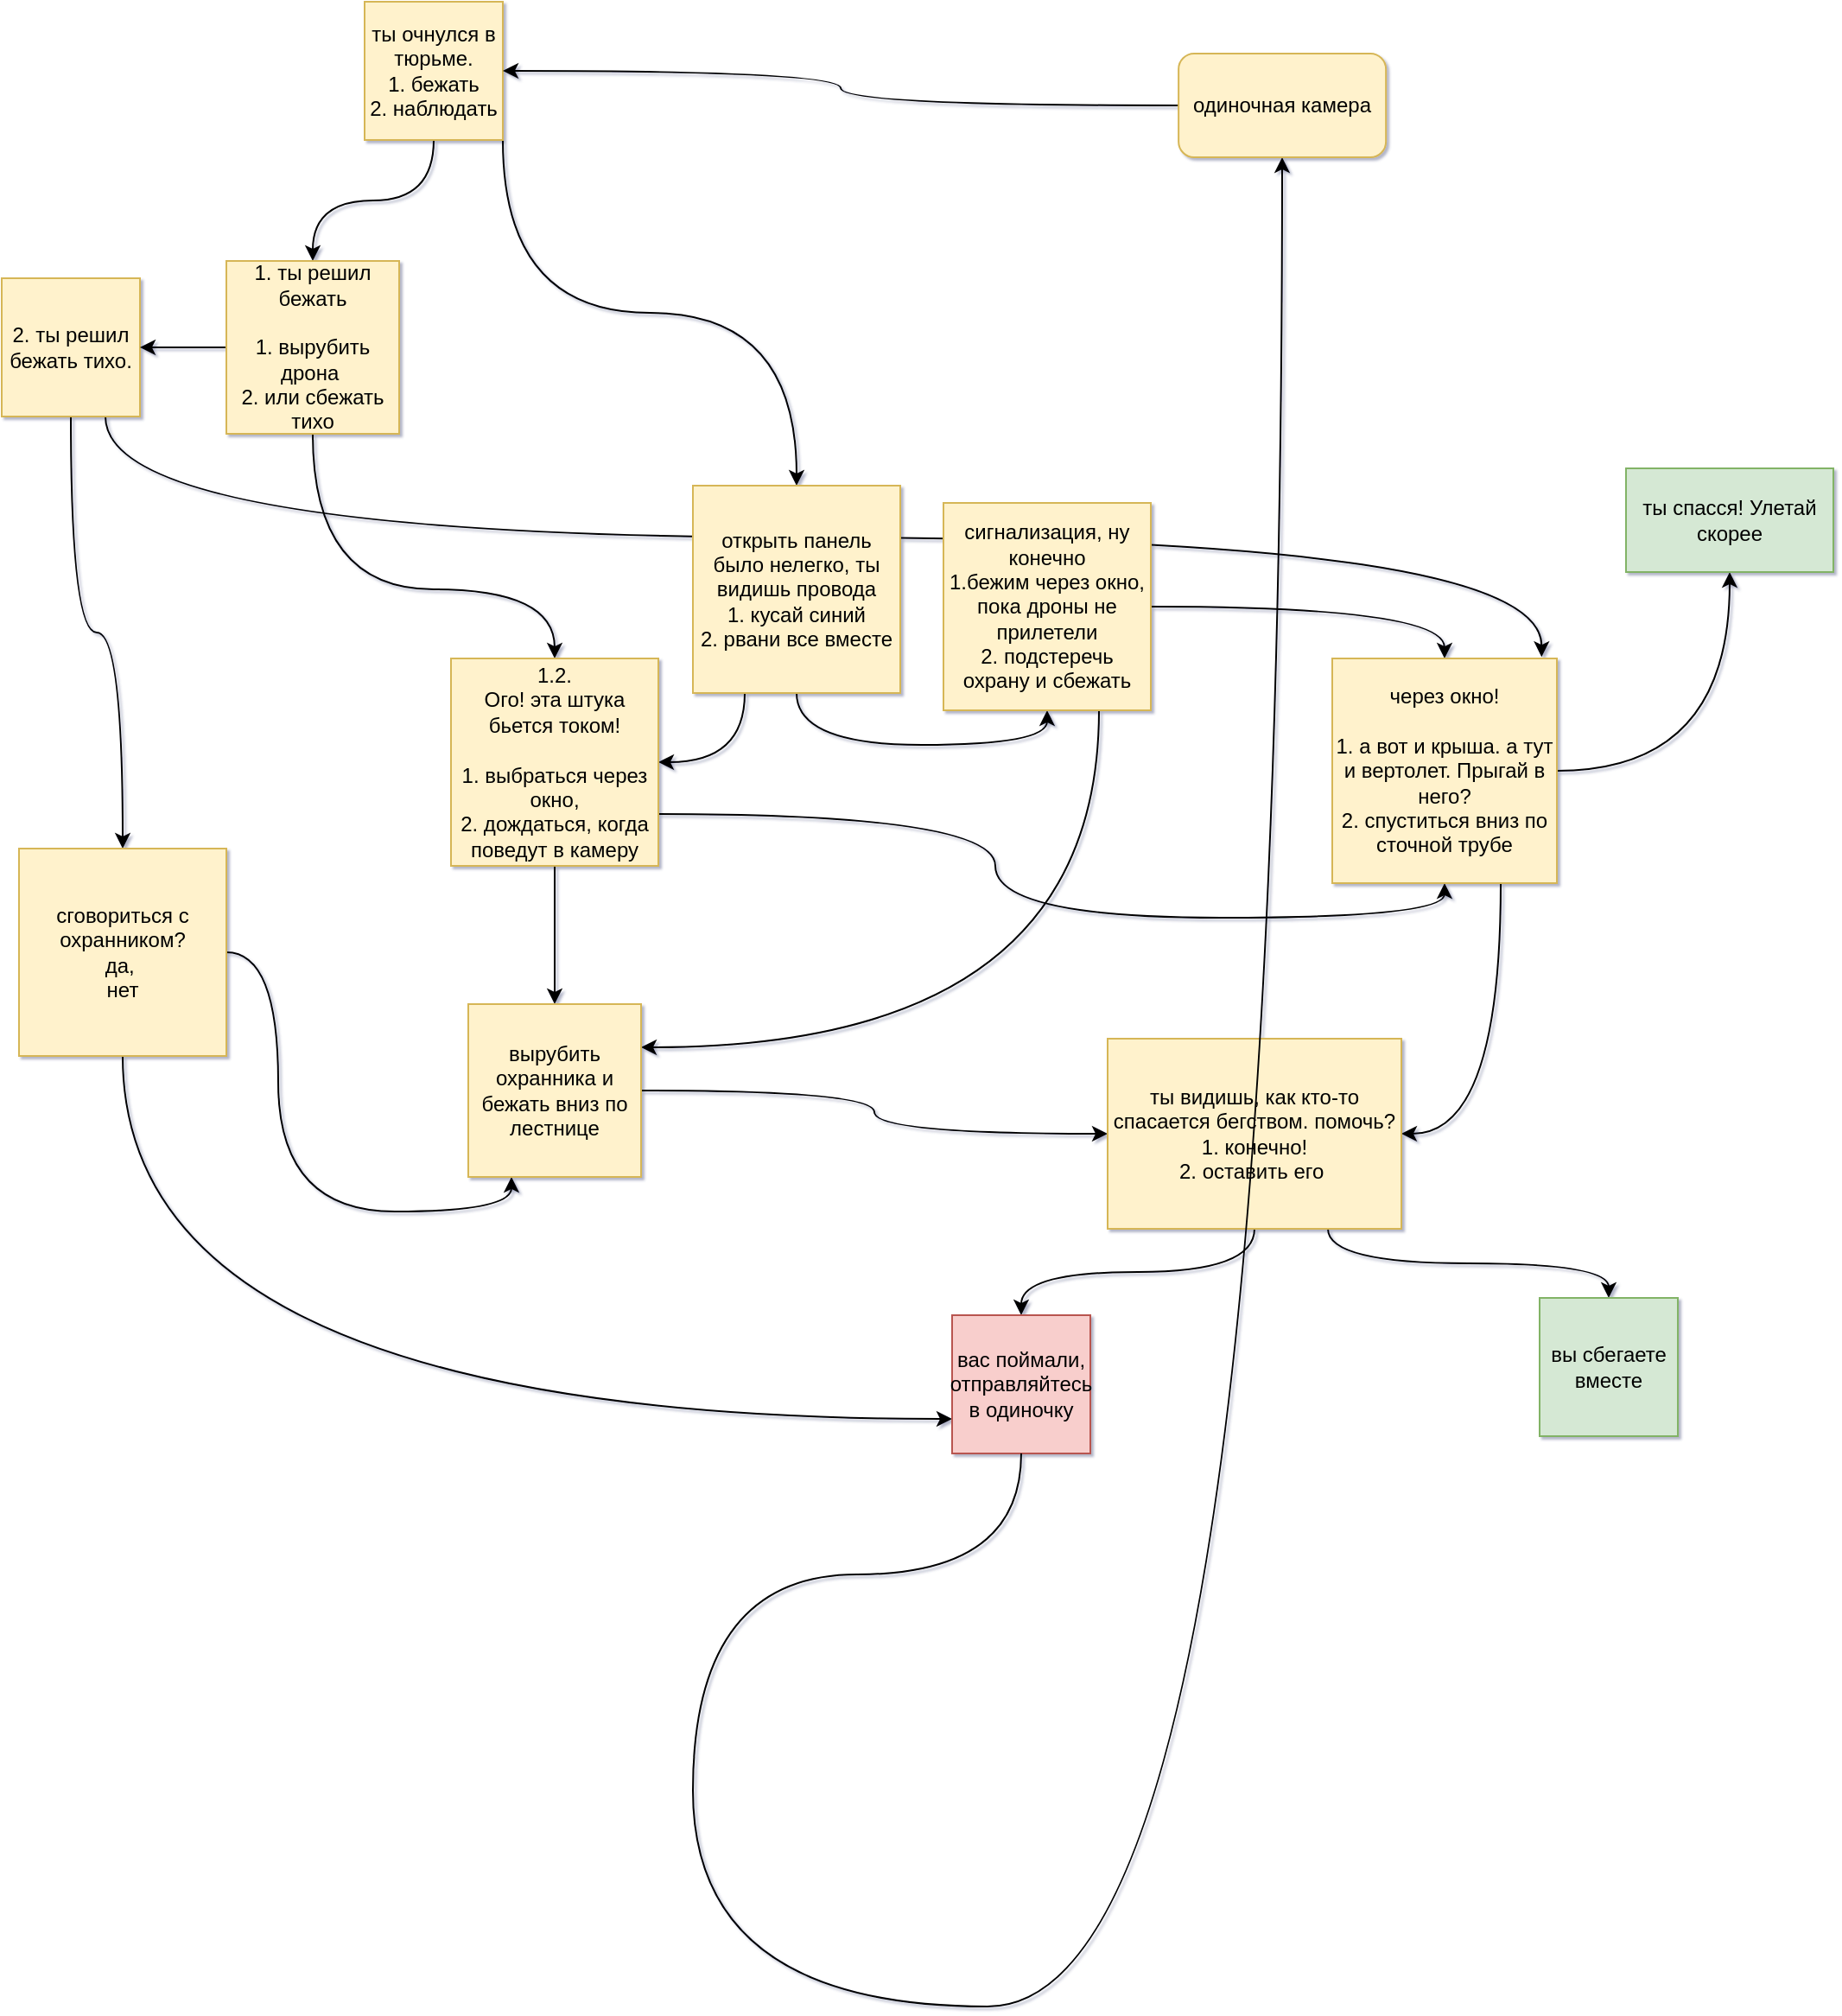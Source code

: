 <mxfile version="13.10.2" type="github">
  <diagram id="MCoECfVCoOh9HcjXjtBz" name="Page-1">
    <mxGraphModel dx="1384" dy="773" grid="1" gridSize="10" guides="1" tooltips="1" connect="1" arrows="1" fold="1" page="1" pageScale="1" pageWidth="1169" pageHeight="827" background="none" math="0" shadow="1">
      <root>
        <mxCell id="0" />
        <mxCell id="1" parent="0" />
        <mxCell id="U4ozedeX-4zujju5WsK9-7" style="edgeStyle=orthogonalEdgeStyle;orthogonalLoop=1;jettySize=auto;html=1;exitX=0.5;exitY=1;exitDx=0;exitDy=0;curved=1;" edge="1" parent="1" source="U4ozedeX-4zujju5WsK9-1" target="U4ozedeX-4zujju5WsK9-3">
          <mxGeometry relative="1" as="geometry" />
        </mxCell>
        <mxCell id="U4ozedeX-4zujju5WsK9-57" style="edgeStyle=orthogonalEdgeStyle;curved=1;rounded=0;orthogonalLoop=1;jettySize=auto;html=1;exitX=1;exitY=1;exitDx=0;exitDy=0;" edge="1" parent="1" source="U4ozedeX-4zujju5WsK9-1" target="U4ozedeX-4zujju5WsK9-4">
          <mxGeometry relative="1" as="geometry" />
        </mxCell>
        <mxCell id="U4ozedeX-4zujju5WsK9-1" value="ты очнулся в тюрьме.&lt;br&gt;1. бежать&lt;br&gt;2. наблюдать" style="whiteSpace=wrap;html=1;aspect=fixed;fillColor=#fff2cc;strokeColor=#d6b656;" vertex="1" parent="1">
          <mxGeometry x="210" y="70" width="80" height="80" as="geometry" />
        </mxCell>
        <mxCell id="U4ozedeX-4zujju5WsK9-15" style="edgeStyle=orthogonalEdgeStyle;orthogonalLoop=1;jettySize=auto;html=1;exitX=0.5;exitY=1;exitDx=0;exitDy=0;curved=1;" edge="1" parent="1" source="U4ozedeX-4zujju5WsK9-2" target="U4ozedeX-4zujju5WsK9-14">
          <mxGeometry relative="1" as="geometry" />
        </mxCell>
        <mxCell id="U4ozedeX-4zujju5WsK9-56" style="edgeStyle=orthogonalEdgeStyle;curved=1;rounded=0;orthogonalLoop=1;jettySize=auto;html=1;exitX=0.75;exitY=1;exitDx=0;exitDy=0;entryX=0.932;entryY=-0.007;entryDx=0;entryDy=0;entryPerimeter=0;" edge="1" parent="1" source="U4ozedeX-4zujju5WsK9-2" target="U4ozedeX-4zujju5WsK9-33">
          <mxGeometry relative="1" as="geometry" />
        </mxCell>
        <mxCell id="U4ozedeX-4zujju5WsK9-2" value="2. ты решил бежать тихо." style="whiteSpace=wrap;html=1;aspect=fixed;fillColor=#fff2cc;strokeColor=#d6b656;" vertex="1" parent="1">
          <mxGeometry y="230" width="80" height="80" as="geometry" />
        </mxCell>
        <mxCell id="U4ozedeX-4zujju5WsK9-9" style="edgeStyle=orthogonalEdgeStyle;orthogonalLoop=1;jettySize=auto;html=1;exitX=0;exitY=0.5;exitDx=0;exitDy=0;entryX=1;entryY=0.5;entryDx=0;entryDy=0;curved=1;" edge="1" parent="1" source="U4ozedeX-4zujju5WsK9-3" target="U4ozedeX-4zujju5WsK9-2">
          <mxGeometry relative="1" as="geometry" />
        </mxCell>
        <mxCell id="U4ozedeX-4zujju5WsK9-10" style="edgeStyle=orthogonalEdgeStyle;orthogonalLoop=1;jettySize=auto;html=1;exitX=0.5;exitY=1;exitDx=0;exitDy=0;curved=1;" edge="1" parent="1" source="U4ozedeX-4zujju5WsK9-3" target="U4ozedeX-4zujju5WsK9-6">
          <mxGeometry relative="1" as="geometry">
            <Array as="points">
              <mxPoint x="180" y="410" />
              <mxPoint x="320" y="410" />
            </Array>
          </mxGeometry>
        </mxCell>
        <mxCell id="U4ozedeX-4zujju5WsK9-3" value="1. ты решил бежать&lt;br&gt;&lt;br&gt;1. вырубить дрона&amp;nbsp;&lt;br&gt;2. или сбежать тихо" style="whiteSpace=wrap;html=1;aspect=fixed;fillColor=#fff2cc;strokeColor=#d6b656;" vertex="1" parent="1">
          <mxGeometry x="130" y="220" width="100" height="100" as="geometry" />
        </mxCell>
        <mxCell id="U4ozedeX-4zujju5WsK9-23" style="edgeStyle=orthogonalEdgeStyle;orthogonalLoop=1;jettySize=auto;html=1;exitX=0.5;exitY=1;exitDx=0;exitDy=0;entryX=0.5;entryY=1;entryDx=0;entryDy=0;curved=1;" edge="1" parent="1" source="U4ozedeX-4zujju5WsK9-4" target="U4ozedeX-4zujju5WsK9-21">
          <mxGeometry relative="1" as="geometry" />
        </mxCell>
        <mxCell id="U4ozedeX-4zujju5WsK9-58" style="edgeStyle=orthogonalEdgeStyle;curved=1;rounded=0;orthogonalLoop=1;jettySize=auto;html=1;exitX=0.25;exitY=1;exitDx=0;exitDy=0;" edge="1" parent="1" source="U4ozedeX-4zujju5WsK9-4" target="U4ozedeX-4zujju5WsK9-6">
          <mxGeometry relative="1" as="geometry" />
        </mxCell>
        <mxCell id="U4ozedeX-4zujju5WsK9-4" value="открыть панель было нелегко, ты видишь провода&lt;br&gt;1. кусай синий&lt;br&gt;2. рвани все вместе" style="whiteSpace=wrap;html=1;aspect=fixed;fillColor=#fff2cc;strokeColor=#d6b656;" vertex="1" parent="1">
          <mxGeometry x="400" y="350" width="120" height="120" as="geometry" />
        </mxCell>
        <mxCell id="U4ozedeX-4zujju5WsK9-27" style="edgeStyle=orthogonalEdgeStyle;orthogonalLoop=1;jettySize=auto;html=1;exitX=0.5;exitY=1;exitDx=0;exitDy=0;curved=1;" edge="1" parent="1" source="U4ozedeX-4zujju5WsK9-6" target="U4ozedeX-4zujju5WsK9-28">
          <mxGeometry relative="1" as="geometry">
            <mxPoint x="320" y="650" as="targetPoint" />
          </mxGeometry>
        </mxCell>
        <mxCell id="U4ozedeX-4zujju5WsK9-31" style="edgeStyle=orthogonalEdgeStyle;orthogonalLoop=1;jettySize=auto;html=1;exitX=1;exitY=0.75;exitDx=0;exitDy=0;entryX=0.5;entryY=1;entryDx=0;entryDy=0;curved=1;" edge="1" parent="1" source="U4ozedeX-4zujju5WsK9-6" target="U4ozedeX-4zujju5WsK9-33">
          <mxGeometry relative="1" as="geometry">
            <mxPoint x="760" y="550" as="targetPoint" />
          </mxGeometry>
        </mxCell>
        <mxCell id="U4ozedeX-4zujju5WsK9-6" value="1.2.&lt;br&gt;Ого! эта штука бьется током!&lt;br&gt;&lt;br&gt;1. выбраться через окно,&lt;br&gt;2. дождаться, когда поведут в камеру" style="whiteSpace=wrap;html=1;aspect=fixed;fillColor=#fff2cc;strokeColor=#d6b656;" vertex="1" parent="1">
          <mxGeometry x="260" y="450" width="120" height="120" as="geometry" />
        </mxCell>
        <mxCell id="U4ozedeX-4zujju5WsK9-45" style="edgeStyle=orthogonalEdgeStyle;curved=1;rounded=0;orthogonalLoop=1;jettySize=auto;html=1;exitX=0.5;exitY=1;exitDx=0;exitDy=0;entryX=0;entryY=0.75;entryDx=0;entryDy=0;" edge="1" parent="1" source="U4ozedeX-4zujju5WsK9-14" target="U4ozedeX-4zujju5WsK9-44">
          <mxGeometry relative="1" as="geometry" />
        </mxCell>
        <mxCell id="U4ozedeX-4zujju5WsK9-55" style="edgeStyle=orthogonalEdgeStyle;curved=1;rounded=0;orthogonalLoop=1;jettySize=auto;html=1;entryX=0.25;entryY=1;entryDx=0;entryDy=0;" edge="1" parent="1" source="U4ozedeX-4zujju5WsK9-14" target="U4ozedeX-4zujju5WsK9-28">
          <mxGeometry relative="1" as="geometry">
            <Array as="points">
              <mxPoint x="160" y="620" />
              <mxPoint x="160" y="770" />
              <mxPoint x="295" y="770" />
            </Array>
          </mxGeometry>
        </mxCell>
        <mxCell id="U4ozedeX-4zujju5WsK9-14" value="сговориться с охранником?&lt;br&gt;да,&amp;nbsp;&lt;br&gt;нет" style="whiteSpace=wrap;html=1;aspect=fixed;fillColor=#fff2cc;strokeColor=#d6b656;" vertex="1" parent="1">
          <mxGeometry x="10" y="560" width="120" height="120" as="geometry" />
        </mxCell>
        <mxCell id="U4ozedeX-4zujju5WsK9-32" style="edgeStyle=orthogonalEdgeStyle;orthogonalLoop=1;jettySize=auto;html=1;exitX=1;exitY=0.5;exitDx=0;exitDy=0;entryX=0.5;entryY=0;entryDx=0;entryDy=0;curved=1;" edge="1" parent="1" source="U4ozedeX-4zujju5WsK9-21" target="U4ozedeX-4zujju5WsK9-33">
          <mxGeometry relative="1" as="geometry">
            <mxPoint x="750" y="440.333" as="targetPoint" />
          </mxGeometry>
        </mxCell>
        <mxCell id="U4ozedeX-4zujju5WsK9-60" style="edgeStyle=orthogonalEdgeStyle;curved=1;rounded=0;orthogonalLoop=1;jettySize=auto;html=1;exitX=0.75;exitY=1;exitDx=0;exitDy=0;entryX=1;entryY=0.25;entryDx=0;entryDy=0;" edge="1" parent="1" source="U4ozedeX-4zujju5WsK9-21" target="U4ozedeX-4zujju5WsK9-28">
          <mxGeometry relative="1" as="geometry" />
        </mxCell>
        <mxCell id="U4ozedeX-4zujju5WsK9-21" value="сигнализация, ну конечно&lt;br&gt;1.бежим через окно, пока дроны не прилетели&lt;br&gt;2. подстеречь охрану и сбежать" style="whiteSpace=wrap;html=1;aspect=fixed;fillColor=#fff2cc;strokeColor=#d6b656;" vertex="1" parent="1">
          <mxGeometry x="545" y="360" width="120" height="120" as="geometry" />
        </mxCell>
        <mxCell id="U4ozedeX-4zujju5WsK9-38" style="edgeStyle=orthogonalEdgeStyle;curved=1;rounded=0;orthogonalLoop=1;jettySize=auto;html=1;exitX=1;exitY=0.5;exitDx=0;exitDy=0;" edge="1" parent="1" source="U4ozedeX-4zujju5WsK9-28" target="U4ozedeX-4zujju5WsK9-37">
          <mxGeometry relative="1" as="geometry" />
        </mxCell>
        <mxCell id="U4ozedeX-4zujju5WsK9-28" value="вырубить охранника и бежать вниз по лестнице" style="whiteSpace=wrap;html=1;aspect=fixed;fillColor=#fff2cc;strokeColor=#d6b656;" vertex="1" parent="1">
          <mxGeometry x="270" y="650" width="100" height="100" as="geometry" />
        </mxCell>
        <mxCell id="U4ozedeX-4zujju5WsK9-39" style="edgeStyle=orthogonalEdgeStyle;curved=1;rounded=0;orthogonalLoop=1;jettySize=auto;html=1;exitX=0.75;exitY=1;exitDx=0;exitDy=0;entryX=1;entryY=0.5;entryDx=0;entryDy=0;" edge="1" parent="1" source="U4ozedeX-4zujju5WsK9-33" target="U4ozedeX-4zujju5WsK9-37">
          <mxGeometry relative="1" as="geometry" />
        </mxCell>
        <mxCell id="U4ozedeX-4zujju5WsK9-41" style="edgeStyle=orthogonalEdgeStyle;curved=1;rounded=0;orthogonalLoop=1;jettySize=auto;html=1;exitX=1;exitY=0.5;exitDx=0;exitDy=0;" edge="1" parent="1" source="U4ozedeX-4zujju5WsK9-33" target="U4ozedeX-4zujju5WsK9-40">
          <mxGeometry relative="1" as="geometry" />
        </mxCell>
        <mxCell id="U4ozedeX-4zujju5WsK9-33" value="через окно!&lt;br&gt;&lt;br&gt;1. а вот и крыша. а тут и вертолет. Прыгай в него?&lt;br&gt;2. спуститься вниз по сточной трубе" style="whiteSpace=wrap;html=1;aspect=fixed;fillColor=#fff2cc;strokeColor=#d6b656;" vertex="1" parent="1">
          <mxGeometry x="770" y="450" width="130" height="130" as="geometry" />
        </mxCell>
        <mxCell id="U4ozedeX-4zujju5WsK9-46" style="edgeStyle=orthogonalEdgeStyle;curved=1;rounded=0;orthogonalLoop=1;jettySize=auto;html=1;exitX=0.5;exitY=1;exitDx=0;exitDy=0;" edge="1" parent="1" source="U4ozedeX-4zujju5WsK9-37" target="U4ozedeX-4zujju5WsK9-44">
          <mxGeometry relative="1" as="geometry" />
        </mxCell>
        <mxCell id="U4ozedeX-4zujju5WsK9-47" style="edgeStyle=orthogonalEdgeStyle;curved=1;rounded=0;orthogonalLoop=1;jettySize=auto;html=1;exitX=0.75;exitY=1;exitDx=0;exitDy=0;" edge="1" parent="1" source="U4ozedeX-4zujju5WsK9-37" target="U4ozedeX-4zujju5WsK9-48">
          <mxGeometry relative="1" as="geometry">
            <mxPoint x="930" y="860" as="targetPoint" />
          </mxGeometry>
        </mxCell>
        <mxCell id="U4ozedeX-4zujju5WsK9-37" value="ты видишь, как кто-то спасается бегством. помочь?&lt;br&gt;1. конечно!&lt;br&gt;2. оставить его&amp;nbsp;" style="whiteSpace=wrap;html=1;fillColor=#fff2cc;strokeColor=#d6b656;" vertex="1" parent="1">
          <mxGeometry x="640" y="670" width="170" height="110" as="geometry" />
        </mxCell>
        <mxCell id="U4ozedeX-4zujju5WsK9-40" value="ты спасся! Улетай скорее" style="whiteSpace=wrap;html=1;fillColor=#d5e8d4;strokeColor=#82b366;" vertex="1" parent="1">
          <mxGeometry x="940" y="340" width="120" height="60" as="geometry" />
        </mxCell>
        <mxCell id="U4ozedeX-4zujju5WsK9-44" value="вас поймали, отправляйтесь в одиночку" style="whiteSpace=wrap;html=1;aspect=fixed;fillColor=#f8cecc;strokeColor=#b85450;" vertex="1" parent="1">
          <mxGeometry x="550" y="830" width="80" height="80" as="geometry" />
        </mxCell>
        <mxCell id="U4ozedeX-4zujju5WsK9-48" value="вы сбегаете вместе" style="whiteSpace=wrap;html=1;aspect=fixed;fillColor=#d5e8d4;strokeColor=#82b366;" vertex="1" parent="1">
          <mxGeometry x="890" y="820" width="80" height="80" as="geometry" />
        </mxCell>
        <mxCell id="U4ozedeX-4zujju5WsK9-52" style="edgeStyle=orthogonalEdgeStyle;curved=1;rounded=0;orthogonalLoop=1;jettySize=auto;html=1;exitX=0.5;exitY=1;exitDx=0;exitDy=0;" edge="1" parent="1" source="U4ozedeX-4zujju5WsK9-44" target="U4ozedeX-4zujju5WsK9-53">
          <mxGeometry relative="1" as="geometry">
            <mxPoint x="741.067" y="130" as="targetPoint" />
            <mxPoint x="270" y="860" as="sourcePoint" />
            <Array as="points">
              <mxPoint x="590" y="980" />
              <mxPoint x="400" y="980" />
              <mxPoint x="400" y="1230" />
              <mxPoint x="741" y="1230" />
            </Array>
          </mxGeometry>
        </mxCell>
        <mxCell id="U4ozedeX-4zujju5WsK9-54" style="edgeStyle=orthogonalEdgeStyle;curved=1;rounded=0;orthogonalLoop=1;jettySize=auto;html=1;entryX=1;entryY=0.5;entryDx=0;entryDy=0;" edge="1" parent="1" source="U4ozedeX-4zujju5WsK9-53" target="U4ozedeX-4zujju5WsK9-1">
          <mxGeometry relative="1" as="geometry" />
        </mxCell>
        <mxCell id="U4ozedeX-4zujju5WsK9-53" value="одиночная камера" style="rounded=1;whiteSpace=wrap;html=1;fillColor=#fff2cc;strokeColor=#d6b656;" vertex="1" parent="1">
          <mxGeometry x="681.067" y="100" width="120" height="60" as="geometry" />
        </mxCell>
      </root>
    </mxGraphModel>
  </diagram>
</mxfile>
